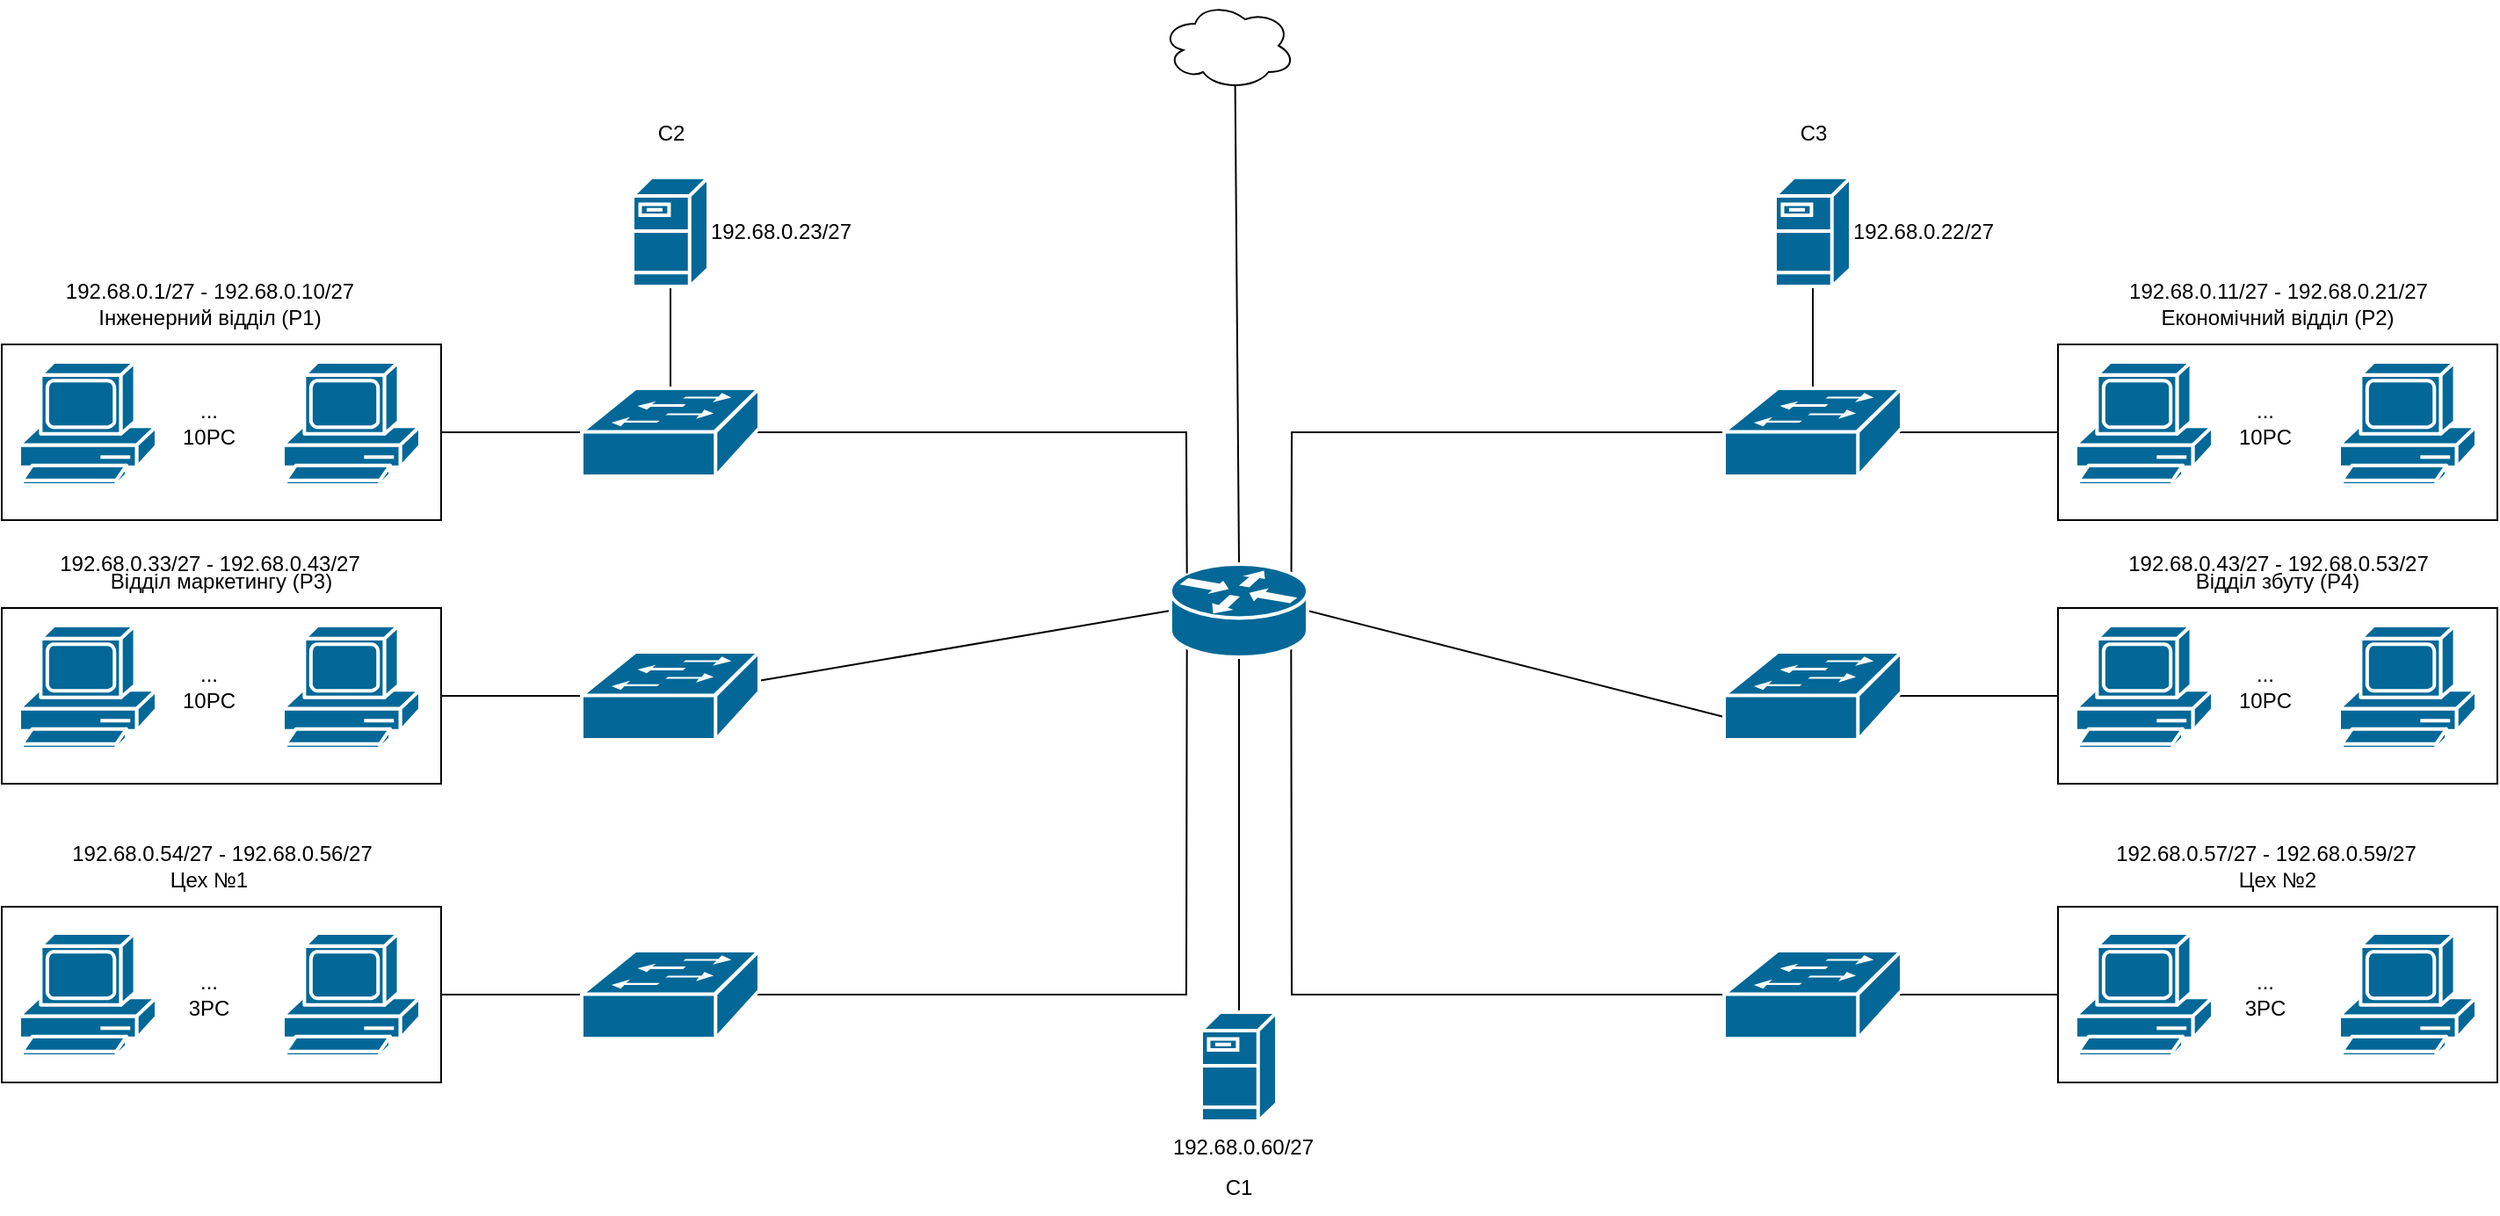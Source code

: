 <mxfile version="16.0.0" type="device"><diagram id="6a731a19-8d31-9384-78a2-239565b7b9f0" name="Page-1"><mxGraphModel dx="2324" dy="794" grid="1" gridSize="10" guides="1" tooltips="1" connect="1" arrows="1" fold="1" page="1" pageScale="1" pageWidth="827" pageHeight="1169" background="none" math="0" shadow="0"><root><mxCell id="0"/><mxCell id="1" parent="0"/><mxCell id="5CAwy6vUMVc--HHOo1fT-2261" value="" style="edgeStyle=orthogonalEdgeStyle;rounded=0;orthogonalLoop=1;jettySize=auto;html=1;endArrow=none;endFill=0;" edge="1" parent="1" source="5CAwy6vUMVc--HHOo1fT-2257" target="5CAwy6vUMVc--HHOo1fT-2258"><mxGeometry relative="1" as="geometry"/></mxCell><mxCell id="5CAwy6vUMVc--HHOo1fT-2257" value="" style="shape=mxgraph.cisco.servers.fileserver;sketch=0;html=1;pointerEvents=1;dashed=0;fillColor=#036897;strokeColor=#ffffff;strokeWidth=2;verticalLabelPosition=bottom;verticalAlign=top;align=center;outlineConnect=0;" vertex="1" parent="1"><mxGeometry x="392.5" y="585" width="43" height="62" as="geometry"/></mxCell><mxCell id="5CAwy6vUMVc--HHOo1fT-2268" style="edgeStyle=none;rounded=0;orthogonalLoop=1;jettySize=auto;html=1;exitX=1;exitY=0.5;exitDx=0;exitDy=0;exitPerimeter=0;entryX=0;entryY=0.74;entryDx=0;entryDy=0;entryPerimeter=0;endArrow=none;endFill=0;" edge="1" parent="1" source="5CAwy6vUMVc--HHOo1fT-2258" target="5CAwy6vUMVc--HHOo1fT-2264"><mxGeometry relative="1" as="geometry"/></mxCell><mxCell id="5CAwy6vUMVc--HHOo1fT-2269" style="edgeStyle=none;rounded=0;orthogonalLoop=1;jettySize=auto;html=1;exitX=0;exitY=0.5;exitDx=0;exitDy=0;exitPerimeter=0;endArrow=none;endFill=0;" edge="1" parent="1" source="5CAwy6vUMVc--HHOo1fT-2258" target="5CAwy6vUMVc--HHOo1fT-2265"><mxGeometry relative="1" as="geometry"/></mxCell><mxCell id="5CAwy6vUMVc--HHOo1fT-2274" style="edgeStyle=none;rounded=0;orthogonalLoop=1;jettySize=auto;html=1;exitX=0.88;exitY=0.9;exitDx=0;exitDy=0;exitPerimeter=0;entryX=0;entryY=0.5;entryDx=0;entryDy=0;entryPerimeter=0;endArrow=none;endFill=0;" edge="1" parent="1" source="5CAwy6vUMVc--HHOo1fT-2258" target="5CAwy6vUMVc--HHOo1fT-2267"><mxGeometry relative="1" as="geometry"><Array as="points"><mxPoint x="444" y="255"/></Array></mxGeometry></mxCell><mxCell id="5CAwy6vUMVc--HHOo1fT-2283" style="edgeStyle=none;rounded=0;orthogonalLoop=1;jettySize=auto;html=1;exitX=0.88;exitY=0.9;exitDx=0;exitDy=0;exitPerimeter=0;entryX=0;entryY=0.5;entryDx=0;entryDy=0;entryPerimeter=0;endArrow=none;endFill=0;" edge="1" parent="1" source="5CAwy6vUMVc--HHOo1fT-2258" target="5CAwy6vUMVc--HHOo1fT-2282"><mxGeometry relative="1" as="geometry"><Array as="points"><mxPoint x="444" y="575"/></Array></mxGeometry></mxCell><mxCell id="5CAwy6vUMVc--HHOo1fT-2284" style="edgeStyle=none;rounded=0;orthogonalLoop=1;jettySize=auto;html=1;exitX=0.12;exitY=0.9;exitDx=0;exitDy=0;exitPerimeter=0;entryX=0.98;entryY=0.5;entryDx=0;entryDy=0;entryPerimeter=0;endArrow=none;endFill=0;" edge="1" parent="1" source="5CAwy6vUMVc--HHOo1fT-2258" target="5CAwy6vUMVc--HHOo1fT-2281"><mxGeometry relative="1" as="geometry"><Array as="points"><mxPoint x="384" y="575"/></Array></mxGeometry></mxCell><mxCell id="5CAwy6vUMVc--HHOo1fT-2320" style="edgeStyle=none;rounded=0;orthogonalLoop=1;jettySize=auto;html=1;exitX=0.5;exitY=0;exitDx=0;exitDy=0;exitPerimeter=0;entryX=0.55;entryY=0.95;entryDx=0;entryDy=0;entryPerimeter=0;endArrow=none;endFill=0;" edge="1" parent="1" source="5CAwy6vUMVc--HHOo1fT-2258" target="5CAwy6vUMVc--HHOo1fT-2259"><mxGeometry relative="1" as="geometry"/></mxCell><mxCell id="5CAwy6vUMVc--HHOo1fT-2258" value="" style="shape=mxgraph.cisco.routers.router;sketch=0;html=1;pointerEvents=1;dashed=0;fillColor=#036897;strokeColor=#ffffff;strokeWidth=2;verticalLabelPosition=bottom;verticalAlign=top;align=center;outlineConnect=0;" vertex="1" parent="1"><mxGeometry x="375" y="330" width="78" height="53" as="geometry"/></mxCell><mxCell id="5CAwy6vUMVc--HHOo1fT-2260" value="" style="edgeStyle=orthogonalEdgeStyle;rounded=0;orthogonalLoop=1;jettySize=auto;html=1;strokeColor=none;" edge="1" parent="1" source="5CAwy6vUMVc--HHOo1fT-2259" target="5CAwy6vUMVc--HHOo1fT-2257"><mxGeometry relative="1" as="geometry"/></mxCell><mxCell id="5CAwy6vUMVc--HHOo1fT-2259" value="" style="ellipse;shape=cloud;whiteSpace=wrap;html=1;" vertex="1" parent="1"><mxGeometry x="370" y="10" width="76" height="50" as="geometry"/></mxCell><mxCell id="5CAwy6vUMVc--HHOo1fT-2305" style="edgeStyle=none;rounded=0;orthogonalLoop=1;jettySize=auto;html=1;exitX=0.98;exitY=0.5;exitDx=0;exitDy=0;exitPerimeter=0;entryX=0;entryY=0.5;entryDx=0;entryDy=0;endArrow=none;endFill=0;" edge="1" parent="1" source="5CAwy6vUMVc--HHOo1fT-2264" target="5CAwy6vUMVc--HHOo1fT-2304"><mxGeometry relative="1" as="geometry"/></mxCell><mxCell id="5CAwy6vUMVc--HHOo1fT-2264" value="" style="shape=mxgraph.cisco.switches.workgroup_switch;sketch=0;html=1;pointerEvents=1;dashed=0;fillColor=#036897;strokeColor=#ffffff;strokeWidth=2;verticalLabelPosition=bottom;verticalAlign=top;align=center;outlineConnect=0;" vertex="1" parent="1"><mxGeometry x="690" y="380" width="101" height="50" as="geometry"/></mxCell><mxCell id="5CAwy6vUMVc--HHOo1fT-2294" style="edgeStyle=none;rounded=0;orthogonalLoop=1;jettySize=auto;html=1;exitX=0;exitY=0.5;exitDx=0;exitDy=0;exitPerimeter=0;entryX=1;entryY=0.5;entryDx=0;entryDy=0;endArrow=none;endFill=0;" edge="1" parent="1" source="5CAwy6vUMVc--HHOo1fT-2265" target="5CAwy6vUMVc--HHOo1fT-2293"><mxGeometry relative="1" as="geometry"/></mxCell><mxCell id="5CAwy6vUMVc--HHOo1fT-2265" value="" style="shape=mxgraph.cisco.switches.workgroup_switch;sketch=0;html=1;pointerEvents=1;dashed=0;fillColor=#036897;strokeColor=#ffffff;strokeWidth=2;verticalLabelPosition=bottom;verticalAlign=top;align=center;outlineConnect=0;" vertex="1" parent="1"><mxGeometry x="40" y="380" width="101" height="50" as="geometry"/></mxCell><mxCell id="5CAwy6vUMVc--HHOo1fT-2280" style="edgeStyle=none;rounded=0;orthogonalLoop=1;jettySize=auto;html=1;exitX=0.98;exitY=0.5;exitDx=0;exitDy=0;exitPerimeter=0;entryX=0.12;entryY=0.1;entryDx=0;entryDy=0;entryPerimeter=0;endArrow=none;endFill=0;" edge="1" parent="1" source="5CAwy6vUMVc--HHOo1fT-2266" target="5CAwy6vUMVc--HHOo1fT-2258"><mxGeometry relative="1" as="geometry"><Array as="points"><mxPoint x="384" y="255"/></Array></mxGeometry></mxCell><mxCell id="5CAwy6vUMVc--HHOo1fT-2289" style="edgeStyle=none;rounded=0;orthogonalLoop=1;jettySize=auto;html=1;exitX=0;exitY=0.5;exitDx=0;exitDy=0;exitPerimeter=0;entryX=1;entryY=0.5;entryDx=0;entryDy=0;endArrow=none;endFill=0;" edge="1" parent="1" source="5CAwy6vUMVc--HHOo1fT-2266" target="5CAwy6vUMVc--HHOo1fT-2288"><mxGeometry relative="1" as="geometry"/></mxCell><mxCell id="5CAwy6vUMVc--HHOo1fT-2319" style="edgeStyle=none;rounded=0;orthogonalLoop=1;jettySize=auto;html=1;exitX=0.5;exitY=0;exitDx=0;exitDy=0;exitPerimeter=0;entryX=0.5;entryY=1;entryDx=0;entryDy=0;entryPerimeter=0;endArrow=none;endFill=0;" edge="1" parent="1" source="5CAwy6vUMVc--HHOo1fT-2266" target="5CAwy6vUMVc--HHOo1fT-2316"><mxGeometry relative="1" as="geometry"/></mxCell><mxCell id="5CAwy6vUMVc--HHOo1fT-2266" value="" style="shape=mxgraph.cisco.switches.workgroup_switch;sketch=0;html=1;pointerEvents=1;dashed=0;fillColor=#036897;strokeColor=#ffffff;strokeWidth=2;verticalLabelPosition=bottom;verticalAlign=top;align=center;outlineConnect=0;" vertex="1" parent="1"><mxGeometry x="40" y="230" width="101" height="50" as="geometry"/></mxCell><mxCell id="5CAwy6vUMVc--HHOo1fT-2300" style="edgeStyle=none;rounded=0;orthogonalLoop=1;jettySize=auto;html=1;exitX=0.98;exitY=0.5;exitDx=0;exitDy=0;exitPerimeter=0;entryX=0;entryY=0.5;entryDx=0;entryDy=0;endArrow=none;endFill=0;" edge="1" parent="1" source="5CAwy6vUMVc--HHOo1fT-2267" target="5CAwy6vUMVc--HHOo1fT-2298"><mxGeometry relative="1" as="geometry"/></mxCell><mxCell id="5CAwy6vUMVc--HHOo1fT-2318" style="edgeStyle=none;rounded=0;orthogonalLoop=1;jettySize=auto;html=1;exitX=0.5;exitY=0;exitDx=0;exitDy=0;exitPerimeter=0;entryX=0.5;entryY=1;entryDx=0;entryDy=0;entryPerimeter=0;endArrow=none;endFill=0;" edge="1" parent="1" source="5CAwy6vUMVc--HHOo1fT-2267" target="5CAwy6vUMVc--HHOo1fT-2317"><mxGeometry relative="1" as="geometry"/></mxCell><mxCell id="5CAwy6vUMVc--HHOo1fT-2267" value="" style="shape=mxgraph.cisco.switches.workgroup_switch;sketch=0;html=1;pointerEvents=1;dashed=0;fillColor=#036897;strokeColor=#ffffff;strokeWidth=2;verticalLabelPosition=bottom;verticalAlign=top;align=center;outlineConnect=0;" vertex="1" parent="1"><mxGeometry x="690" y="230" width="101" height="50" as="geometry"/></mxCell><mxCell id="5CAwy6vUMVc--HHOo1fT-2315" style="edgeStyle=none;rounded=0;orthogonalLoop=1;jettySize=auto;html=1;exitX=0;exitY=0.5;exitDx=0;exitDy=0;exitPerimeter=0;entryX=1;entryY=0.5;entryDx=0;entryDy=0;endArrow=none;endFill=0;" edge="1" parent="1" source="5CAwy6vUMVc--HHOo1fT-2281" target="5CAwy6vUMVc--HHOo1fT-2314"><mxGeometry relative="1" as="geometry"/></mxCell><mxCell id="5CAwy6vUMVc--HHOo1fT-2281" value="" style="shape=mxgraph.cisco.switches.workgroup_switch;sketch=0;html=1;pointerEvents=1;dashed=0;fillColor=#036897;strokeColor=#ffffff;strokeWidth=2;verticalLabelPosition=bottom;verticalAlign=top;align=center;outlineConnect=0;" vertex="1" parent="1"><mxGeometry x="40" y="550" width="101" height="50" as="geometry"/></mxCell><mxCell id="5CAwy6vUMVc--HHOo1fT-2310" style="edgeStyle=none;rounded=0;orthogonalLoop=1;jettySize=auto;html=1;exitX=0.98;exitY=0.5;exitDx=0;exitDy=0;exitPerimeter=0;entryX=0;entryY=0.5;entryDx=0;entryDy=0;endArrow=none;endFill=0;" edge="1" parent="1" source="5CAwy6vUMVc--HHOo1fT-2282" target="5CAwy6vUMVc--HHOo1fT-2309"><mxGeometry relative="1" as="geometry"/></mxCell><mxCell id="5CAwy6vUMVc--HHOo1fT-2282" value="" style="shape=mxgraph.cisco.switches.workgroup_switch;sketch=0;html=1;pointerEvents=1;dashed=0;fillColor=#036897;strokeColor=#ffffff;strokeWidth=2;verticalLabelPosition=bottom;verticalAlign=top;align=center;outlineConnect=0;" vertex="1" parent="1"><mxGeometry x="690" y="550" width="101" height="50" as="geometry"/></mxCell><mxCell id="5CAwy6vUMVc--HHOo1fT-2285" value="" style="shape=mxgraph.cisco.computers_and_peripherals.pc;sketch=0;html=1;pointerEvents=1;dashed=0;fillColor=#036897;strokeColor=#ffffff;strokeWidth=2;verticalLabelPosition=bottom;verticalAlign=top;align=center;outlineConnect=0;" vertex="1" parent="1"><mxGeometry x="-130" y="215" width="78" height="70" as="geometry"/></mxCell><mxCell id="5CAwy6vUMVc--HHOo1fT-2286" value="" style="shape=mxgraph.cisco.computers_and_peripherals.pc;sketch=0;html=1;pointerEvents=1;dashed=0;fillColor=#036897;strokeColor=#ffffff;strokeWidth=2;verticalLabelPosition=bottom;verticalAlign=top;align=center;outlineConnect=0;" vertex="1" parent="1"><mxGeometry x="-280" y="215" width="78" height="70" as="geometry"/></mxCell><mxCell id="5CAwy6vUMVc--HHOo1fT-2287" value="...&lt;br&gt;10PC" style="text;html=1;strokeColor=none;fillColor=none;align=center;verticalAlign=middle;whiteSpace=wrap;rounded=0;" vertex="1" parent="1"><mxGeometry x="-202" y="235" width="60" height="30" as="geometry"/></mxCell><mxCell id="5CAwy6vUMVc--HHOo1fT-2288" value="" style="rounded=0;whiteSpace=wrap;html=1;fillColor=none;" vertex="1" parent="1"><mxGeometry x="-290" y="205" width="250" height="100" as="geometry"/></mxCell><mxCell id="5CAwy6vUMVc--HHOo1fT-2290" value="" style="shape=mxgraph.cisco.computers_and_peripherals.pc;sketch=0;html=1;pointerEvents=1;dashed=0;fillColor=#036897;strokeColor=#ffffff;strokeWidth=2;verticalLabelPosition=bottom;verticalAlign=top;align=center;outlineConnect=0;" vertex="1" parent="1"><mxGeometry x="-130" y="365" width="78" height="70" as="geometry"/></mxCell><mxCell id="5CAwy6vUMVc--HHOo1fT-2291" value="" style="shape=mxgraph.cisco.computers_and_peripherals.pc;sketch=0;html=1;pointerEvents=1;dashed=0;fillColor=#036897;strokeColor=#ffffff;strokeWidth=2;verticalLabelPosition=bottom;verticalAlign=top;align=center;outlineConnect=0;" vertex="1" parent="1"><mxGeometry x="-280" y="365" width="78" height="70" as="geometry"/></mxCell><mxCell id="5CAwy6vUMVc--HHOo1fT-2292" value="...&lt;br&gt;10PC" style="text;html=1;strokeColor=none;fillColor=none;align=center;verticalAlign=middle;whiteSpace=wrap;rounded=0;" vertex="1" parent="1"><mxGeometry x="-202" y="385" width="60" height="30" as="geometry"/></mxCell><mxCell id="5CAwy6vUMVc--HHOo1fT-2293" value="" style="rounded=0;whiteSpace=wrap;html=1;fillColor=none;" vertex="1" parent="1"><mxGeometry x="-290" y="355" width="250" height="100" as="geometry"/></mxCell><mxCell id="5CAwy6vUMVc--HHOo1fT-2295" value="" style="shape=mxgraph.cisco.computers_and_peripherals.pc;sketch=0;html=1;pointerEvents=1;dashed=0;fillColor=#036897;strokeColor=#ffffff;strokeWidth=2;verticalLabelPosition=bottom;verticalAlign=top;align=center;outlineConnect=0;" vertex="1" parent="1"><mxGeometry x="1040" y="215" width="78" height="70" as="geometry"/></mxCell><mxCell id="5CAwy6vUMVc--HHOo1fT-2296" value="" style="shape=mxgraph.cisco.computers_and_peripherals.pc;sketch=0;html=1;pointerEvents=1;dashed=0;fillColor=#036897;strokeColor=#ffffff;strokeWidth=2;verticalLabelPosition=bottom;verticalAlign=top;align=center;outlineConnect=0;" vertex="1" parent="1"><mxGeometry x="890" y="215" width="78" height="70" as="geometry"/></mxCell><mxCell id="5CAwy6vUMVc--HHOo1fT-2297" value="...&lt;br&gt;10PC" style="text;html=1;strokeColor=none;fillColor=none;align=center;verticalAlign=middle;whiteSpace=wrap;rounded=0;" vertex="1" parent="1"><mxGeometry x="968" y="235" width="60" height="30" as="geometry"/></mxCell><mxCell id="5CAwy6vUMVc--HHOo1fT-2298" value="" style="rounded=0;whiteSpace=wrap;html=1;fillColor=none;" vertex="1" parent="1"><mxGeometry x="880" y="205" width="250" height="100" as="geometry"/></mxCell><mxCell id="5CAwy6vUMVc--HHOo1fT-2301" value="" style="shape=mxgraph.cisco.computers_and_peripherals.pc;sketch=0;html=1;pointerEvents=1;dashed=0;fillColor=#036897;strokeColor=#ffffff;strokeWidth=2;verticalLabelPosition=bottom;verticalAlign=top;align=center;outlineConnect=0;" vertex="1" parent="1"><mxGeometry x="1040" y="365" width="78" height="70" as="geometry"/></mxCell><mxCell id="5CAwy6vUMVc--HHOo1fT-2302" value="" style="shape=mxgraph.cisco.computers_and_peripherals.pc;sketch=0;html=1;pointerEvents=1;dashed=0;fillColor=#036897;strokeColor=#ffffff;strokeWidth=2;verticalLabelPosition=bottom;verticalAlign=top;align=center;outlineConnect=0;" vertex="1" parent="1"><mxGeometry x="890" y="365" width="78" height="70" as="geometry"/></mxCell><mxCell id="5CAwy6vUMVc--HHOo1fT-2303" value="...&lt;br&gt;10PC" style="text;html=1;strokeColor=none;fillColor=none;align=center;verticalAlign=middle;whiteSpace=wrap;rounded=0;" vertex="1" parent="1"><mxGeometry x="968" y="385" width="60" height="30" as="geometry"/></mxCell><mxCell id="5CAwy6vUMVc--HHOo1fT-2304" value="" style="rounded=0;whiteSpace=wrap;html=1;fillColor=none;" vertex="1" parent="1"><mxGeometry x="880" y="355" width="250" height="100" as="geometry"/></mxCell><mxCell id="5CAwy6vUMVc--HHOo1fT-2306" value="" style="shape=mxgraph.cisco.computers_and_peripherals.pc;sketch=0;html=1;pointerEvents=1;dashed=0;fillColor=#036897;strokeColor=#ffffff;strokeWidth=2;verticalLabelPosition=bottom;verticalAlign=top;align=center;outlineConnect=0;" vertex="1" parent="1"><mxGeometry x="1040" y="540" width="78" height="70" as="geometry"/></mxCell><mxCell id="5CAwy6vUMVc--HHOo1fT-2307" value="" style="shape=mxgraph.cisco.computers_and_peripherals.pc;sketch=0;html=1;pointerEvents=1;dashed=0;fillColor=#036897;strokeColor=#ffffff;strokeWidth=2;verticalLabelPosition=bottom;verticalAlign=top;align=center;outlineConnect=0;" vertex="1" parent="1"><mxGeometry x="890" y="540" width="78" height="70" as="geometry"/></mxCell><mxCell id="5CAwy6vUMVc--HHOo1fT-2308" value="...&lt;br&gt;3PC" style="text;html=1;strokeColor=none;fillColor=none;align=center;verticalAlign=middle;whiteSpace=wrap;rounded=0;" vertex="1" parent="1"><mxGeometry x="968" y="560" width="60" height="30" as="geometry"/></mxCell><mxCell id="5CAwy6vUMVc--HHOo1fT-2309" value="" style="rounded=0;whiteSpace=wrap;html=1;fillColor=none;" vertex="1" parent="1"><mxGeometry x="880" y="525" width="250" height="100" as="geometry"/></mxCell><mxCell id="5CAwy6vUMVc--HHOo1fT-2311" value="" style="shape=mxgraph.cisco.computers_and_peripherals.pc;sketch=0;html=1;pointerEvents=1;dashed=0;fillColor=#036897;strokeColor=#ffffff;strokeWidth=2;verticalLabelPosition=bottom;verticalAlign=top;align=center;outlineConnect=0;" vertex="1" parent="1"><mxGeometry x="-130" y="540" width="78" height="70" as="geometry"/></mxCell><mxCell id="5CAwy6vUMVc--HHOo1fT-2312" value="" style="shape=mxgraph.cisco.computers_and_peripherals.pc;sketch=0;html=1;pointerEvents=1;dashed=0;fillColor=#036897;strokeColor=#ffffff;strokeWidth=2;verticalLabelPosition=bottom;verticalAlign=top;align=center;outlineConnect=0;" vertex="1" parent="1"><mxGeometry x="-280" y="540" width="78" height="70" as="geometry"/></mxCell><mxCell id="5CAwy6vUMVc--HHOo1fT-2313" value="...&lt;br&gt;3PC" style="text;html=1;strokeColor=none;fillColor=none;align=center;verticalAlign=middle;whiteSpace=wrap;rounded=0;" vertex="1" parent="1"><mxGeometry x="-202" y="560" width="60" height="30" as="geometry"/></mxCell><mxCell id="5CAwy6vUMVc--HHOo1fT-2314" value="" style="rounded=0;whiteSpace=wrap;html=1;fillColor=none;" vertex="1" parent="1"><mxGeometry x="-290" y="525" width="250" height="100" as="geometry"/></mxCell><mxCell id="5CAwy6vUMVc--HHOo1fT-2316" value="" style="shape=mxgraph.cisco.servers.fileserver;sketch=0;html=1;pointerEvents=1;dashed=0;fillColor=#036897;strokeColor=#ffffff;strokeWidth=2;verticalLabelPosition=bottom;verticalAlign=top;align=center;outlineConnect=0;" vertex="1" parent="1"><mxGeometry x="69" y="110" width="43" height="62" as="geometry"/></mxCell><mxCell id="5CAwy6vUMVc--HHOo1fT-2317" value="" style="shape=mxgraph.cisco.servers.fileserver;sketch=0;html=1;pointerEvents=1;dashed=0;fillColor=#036897;strokeColor=#ffffff;strokeWidth=2;verticalLabelPosition=bottom;verticalAlign=top;align=center;outlineConnect=0;" vertex="1" parent="1"><mxGeometry x="719" y="110" width="43" height="62" as="geometry"/></mxCell><mxCell id="5CAwy6vUMVc--HHOo1fT-2321" value="Інженерний відділ (Р1)" style="text;html=1;strokeColor=none;fillColor=none;align=center;verticalAlign=middle;whiteSpace=wrap;rounded=0;" vertex="1" parent="1"><mxGeometry x="-238.5" y="175" width="133" height="30" as="geometry"/></mxCell><mxCell id="5CAwy6vUMVc--HHOo1fT-2322" value="Економічний відділ (Р2)" style="text;html=1;strokeColor=none;fillColor=none;align=center;verticalAlign=middle;whiteSpace=wrap;rounded=0;" vertex="1" parent="1"><mxGeometry x="934.25" y="175" width="141.5" height="30" as="geometry"/></mxCell><mxCell id="5CAwy6vUMVc--HHOo1fT-2323" value="Відділ маркетингу (Р3)" style="text;html=1;strokeColor=none;fillColor=none;align=center;verticalAlign=middle;whiteSpace=wrap;rounded=0;" vertex="1" parent="1"><mxGeometry x="-235.75" y="325" width="141.5" height="30" as="geometry"/></mxCell><mxCell id="5CAwy6vUMVc--HHOo1fT-2324" value="Відділ збуту (Р4)" style="text;html=1;strokeColor=none;fillColor=none;align=center;verticalAlign=middle;whiteSpace=wrap;rounded=0;" vertex="1" parent="1"><mxGeometry x="934.25" y="325" width="141.5" height="30" as="geometry"/></mxCell><mxCell id="5CAwy6vUMVc--HHOo1fT-2325" value="Цех №1" style="text;html=1;strokeColor=none;fillColor=none;align=center;verticalAlign=middle;whiteSpace=wrap;rounded=0;" vertex="1" parent="1"><mxGeometry x="-242.75" y="495" width="141.5" height="30" as="geometry"/></mxCell><mxCell id="5CAwy6vUMVc--HHOo1fT-2326" value="Цех №2" style="text;html=1;strokeColor=none;fillColor=none;align=center;verticalAlign=middle;whiteSpace=wrap;rounded=0;" vertex="1" parent="1"><mxGeometry x="934.25" y="495" width="141.5" height="30" as="geometry"/></mxCell><mxCell id="5CAwy6vUMVc--HHOo1fT-2327" value="С1" style="text;html=1;strokeColor=none;fillColor=none;align=center;verticalAlign=middle;whiteSpace=wrap;rounded=0;" vertex="1" parent="1"><mxGeometry x="343" y="670" width="141.5" height="30" as="geometry"/></mxCell><mxCell id="5CAwy6vUMVc--HHOo1fT-2328" value="С2" style="text;html=1;strokeColor=none;fillColor=none;align=center;verticalAlign=middle;whiteSpace=wrap;rounded=0;" vertex="1" parent="1"><mxGeometry x="19.75" y="70" width="141.5" height="30" as="geometry"/></mxCell><mxCell id="5CAwy6vUMVc--HHOo1fT-2329" value="С3" style="text;html=1;strokeColor=none;fillColor=none;align=center;verticalAlign=middle;whiteSpace=wrap;rounded=0;" vertex="1" parent="1"><mxGeometry x="669.75" y="70" width="141.5" height="30" as="geometry"/></mxCell><mxCell id="5CAwy6vUMVc--HHOo1fT-2330" value="192.68.0.1/27 - 192.68.0.10/27" style="text;html=1;strokeColor=none;fillColor=none;align=center;verticalAlign=middle;whiteSpace=wrap;rounded=0;" vertex="1" parent="1"><mxGeometry x="-271.25" y="160" width="198.5" height="30" as="geometry"/></mxCell><mxCell id="5CAwy6vUMVc--HHOo1fT-2331" value="192.68.0.11/27 - 192.68.0.21/27" style="text;html=1;strokeColor=none;fillColor=none;align=center;verticalAlign=middle;whiteSpace=wrap;rounded=0;" vertex="1" parent="1"><mxGeometry x="905.75" y="160" width="198.5" height="30" as="geometry"/></mxCell><mxCell id="5CAwy6vUMVc--HHOo1fT-2332" value="192.68.0.33/27 - 192.68.0.43/27" style="text;html=1;strokeColor=none;fillColor=none;align=center;verticalAlign=middle;whiteSpace=wrap;rounded=0;" vertex="1" parent="1"><mxGeometry x="-271.25" y="315" width="198.5" height="30" as="geometry"/></mxCell><mxCell id="5CAwy6vUMVc--HHOo1fT-2333" value="192.68.0.43/27 - 192.68.0.53/27" style="text;html=1;strokeColor=none;fillColor=none;align=center;verticalAlign=middle;whiteSpace=wrap;rounded=0;" vertex="1" parent="1"><mxGeometry x="905.75" y="315" width="198.5" height="30" as="geometry"/></mxCell><mxCell id="5CAwy6vUMVc--HHOo1fT-2334" value="192.68.0.54/27 - 192.68.0.56/27" style="text;html=1;strokeColor=none;fillColor=none;align=center;verticalAlign=middle;whiteSpace=wrap;rounded=0;" vertex="1" parent="1"><mxGeometry x="-264.25" y="480" width="198.5" height="30" as="geometry"/></mxCell><mxCell id="5CAwy6vUMVc--HHOo1fT-2335" value="192.68.0.57/27 - 192.68.0.59/27" style="text;html=1;strokeColor=none;fillColor=none;align=center;verticalAlign=middle;whiteSpace=wrap;rounded=0;" vertex="1" parent="1"><mxGeometry x="898.75" y="480" width="198.5" height="30" as="geometry"/></mxCell><mxCell id="5CAwy6vUMVc--HHOo1fT-2336" value="192.68.0.22/27" style="text;html=1;strokeColor=none;fillColor=none;align=center;verticalAlign=middle;whiteSpace=wrap;rounded=0;" vertex="1" parent="1"><mxGeometry x="762" y="126" width="82.75" height="30" as="geometry"/></mxCell><mxCell id="5CAwy6vUMVc--HHOo1fT-2337" value="192.68.0.23/27" style="text;html=1;strokeColor=none;fillColor=none;align=center;verticalAlign=middle;whiteSpace=wrap;rounded=0;" vertex="1" parent="1"><mxGeometry x="112" y="126" width="82.75" height="30" as="geometry"/></mxCell><mxCell id="5CAwy6vUMVc--HHOo1fT-2338" value="192.68.0.60/27" style="text;html=1;strokeColor=none;fillColor=none;align=center;verticalAlign=middle;whiteSpace=wrap;rounded=0;" vertex="1" parent="1"><mxGeometry x="375" y="647" width="82.75" height="30" as="geometry"/></mxCell></root></mxGraphModel></diagram></mxfile>